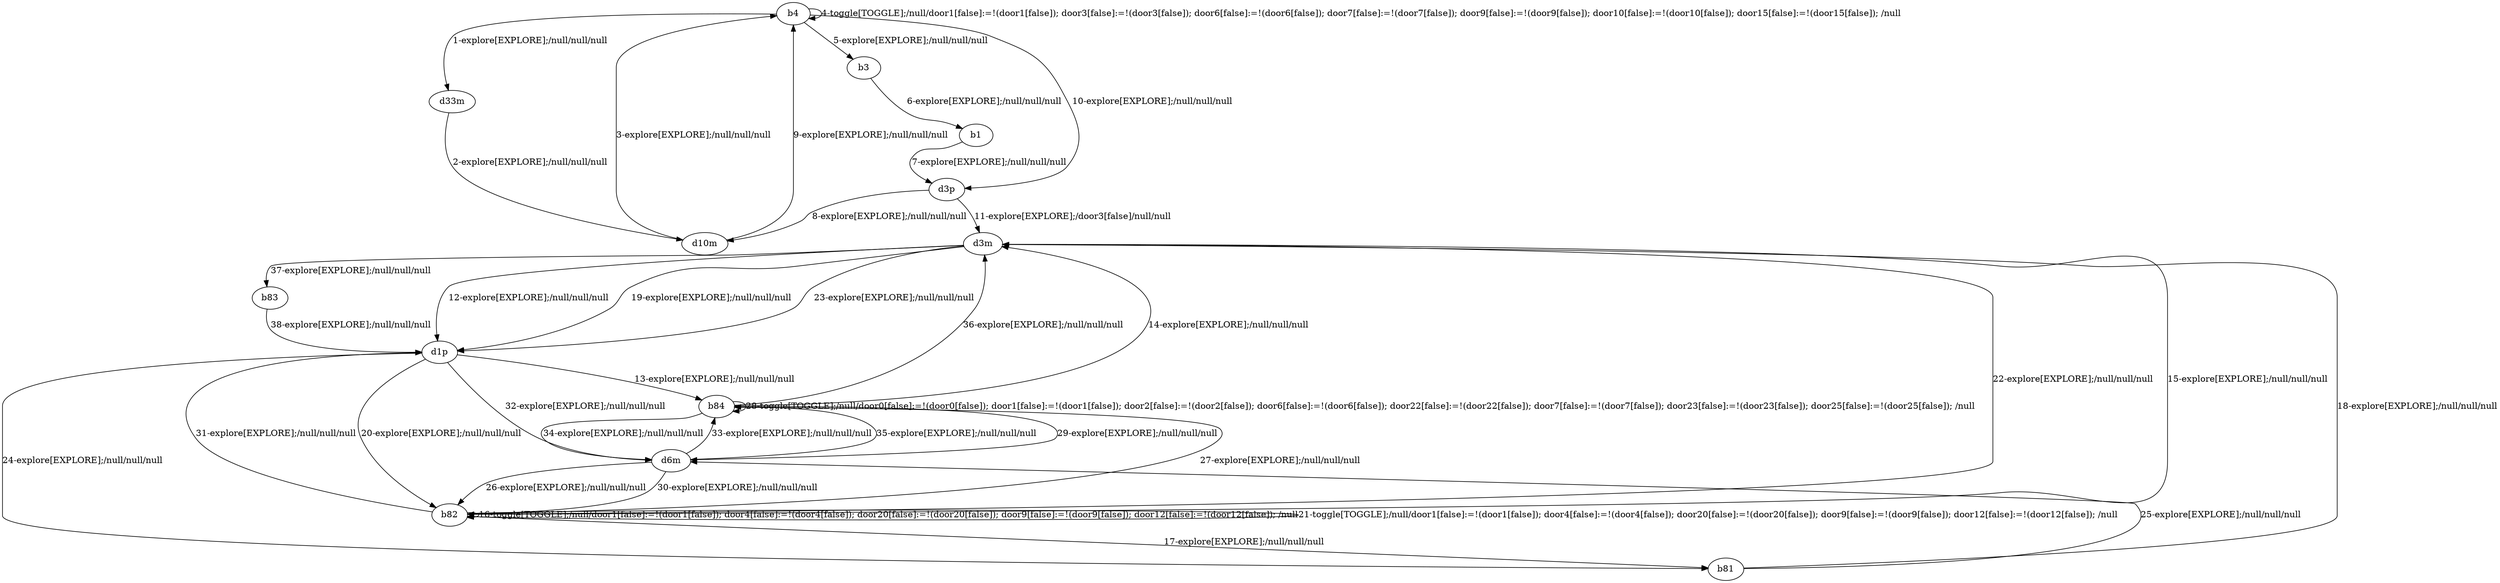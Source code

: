 # Total number of goals covered by this test: 1
# b82 --> d1p

digraph g {
"b4" -> "d33m" [label = "1-explore[EXPLORE];/null/null/null"];
"d33m" -> "d10m" [label = "2-explore[EXPLORE];/null/null/null"];
"d10m" -> "b4" [label = "3-explore[EXPLORE];/null/null/null"];
"b4" -> "b4" [label = "4-toggle[TOGGLE];/null/door1[false]:=!(door1[false]); door3[false]:=!(door3[false]); door6[false]:=!(door6[false]); door7[false]:=!(door7[false]); door9[false]:=!(door9[false]); door10[false]:=!(door10[false]); door15[false]:=!(door15[false]); /null"];
"b4" -> "b3" [label = "5-explore[EXPLORE];/null/null/null"];
"b3" -> "b1" [label = "6-explore[EXPLORE];/null/null/null"];
"b1" -> "d3p" [label = "7-explore[EXPLORE];/null/null/null"];
"d3p" -> "d10m" [label = "8-explore[EXPLORE];/null/null/null"];
"d10m" -> "b4" [label = "9-explore[EXPLORE];/null/null/null"];
"b4" -> "d3p" [label = "10-explore[EXPLORE];/null/null/null"];
"d3p" -> "d3m" [label = "11-explore[EXPLORE];/door3[false]/null/null"];
"d3m" -> "d1p" [label = "12-explore[EXPLORE];/null/null/null"];
"d1p" -> "b84" [label = "13-explore[EXPLORE];/null/null/null"];
"b84" -> "d3m" [label = "14-explore[EXPLORE];/null/null/null"];
"d3m" -> "b82" [label = "15-explore[EXPLORE];/null/null/null"];
"b82" -> "b82" [label = "16-toggle[TOGGLE];/null/door1[false]:=!(door1[false]); door4[false]:=!(door4[false]); door20[false]:=!(door20[false]); door9[false]:=!(door9[false]); door12[false]:=!(door12[false]); /null"];
"b82" -> "b81" [label = "17-explore[EXPLORE];/null/null/null"];
"b81" -> "d3m" [label = "18-explore[EXPLORE];/null/null/null"];
"d3m" -> "d1p" [label = "19-explore[EXPLORE];/null/null/null"];
"d1p" -> "b82" [label = "20-explore[EXPLORE];/null/null/null"];
"b82" -> "b82" [label = "21-toggle[TOGGLE];/null/door1[false]:=!(door1[false]); door4[false]:=!(door4[false]); door20[false]:=!(door20[false]); door9[false]:=!(door9[false]); door12[false]:=!(door12[false]); /null"];
"b82" -> "d3m" [label = "22-explore[EXPLORE];/null/null/null"];
"d3m" -> "d1p" [label = "23-explore[EXPLORE];/null/null/null"];
"d1p" -> "b81" [label = "24-explore[EXPLORE];/null/null/null"];
"b81" -> "d6m" [label = "25-explore[EXPLORE];/null/null/null"];
"d6m" -> "b82" [label = "26-explore[EXPLORE];/null/null/null"];
"b82" -> "b84" [label = "27-explore[EXPLORE];/null/null/null"];
"b84" -> "b84" [label = "28-toggle[TOGGLE];/null/door0[false]:=!(door0[false]); door1[false]:=!(door1[false]); door2[false]:=!(door2[false]); door6[false]:=!(door6[false]); door22[false]:=!(door22[false]); door7[false]:=!(door7[false]); door23[false]:=!(door23[false]); door25[false]:=!(door25[false]); /null"];
"b84" -> "d6m" [label = "29-explore[EXPLORE];/null/null/null"];
"d6m" -> "b82" [label = "30-explore[EXPLORE];/null/null/null"];
"b82" -> "d1p" [label = "31-explore[EXPLORE];/null/null/null"];
"d1p" -> "d6m" [label = "32-explore[EXPLORE];/null/null/null"];
"d6m" -> "b84" [label = "33-explore[EXPLORE];/null/null/null"];
"b84" -> "d6m" [label = "34-explore[EXPLORE];/null/null/null"];
"d6m" -> "b84" [label = "35-explore[EXPLORE];/null/null/null"];
"b84" -> "d3m" [label = "36-explore[EXPLORE];/null/null/null"];
"d3m" -> "b83" [label = "37-explore[EXPLORE];/null/null/null"];
"b83" -> "d1p" [label = "38-explore[EXPLORE];/null/null/null"];
}